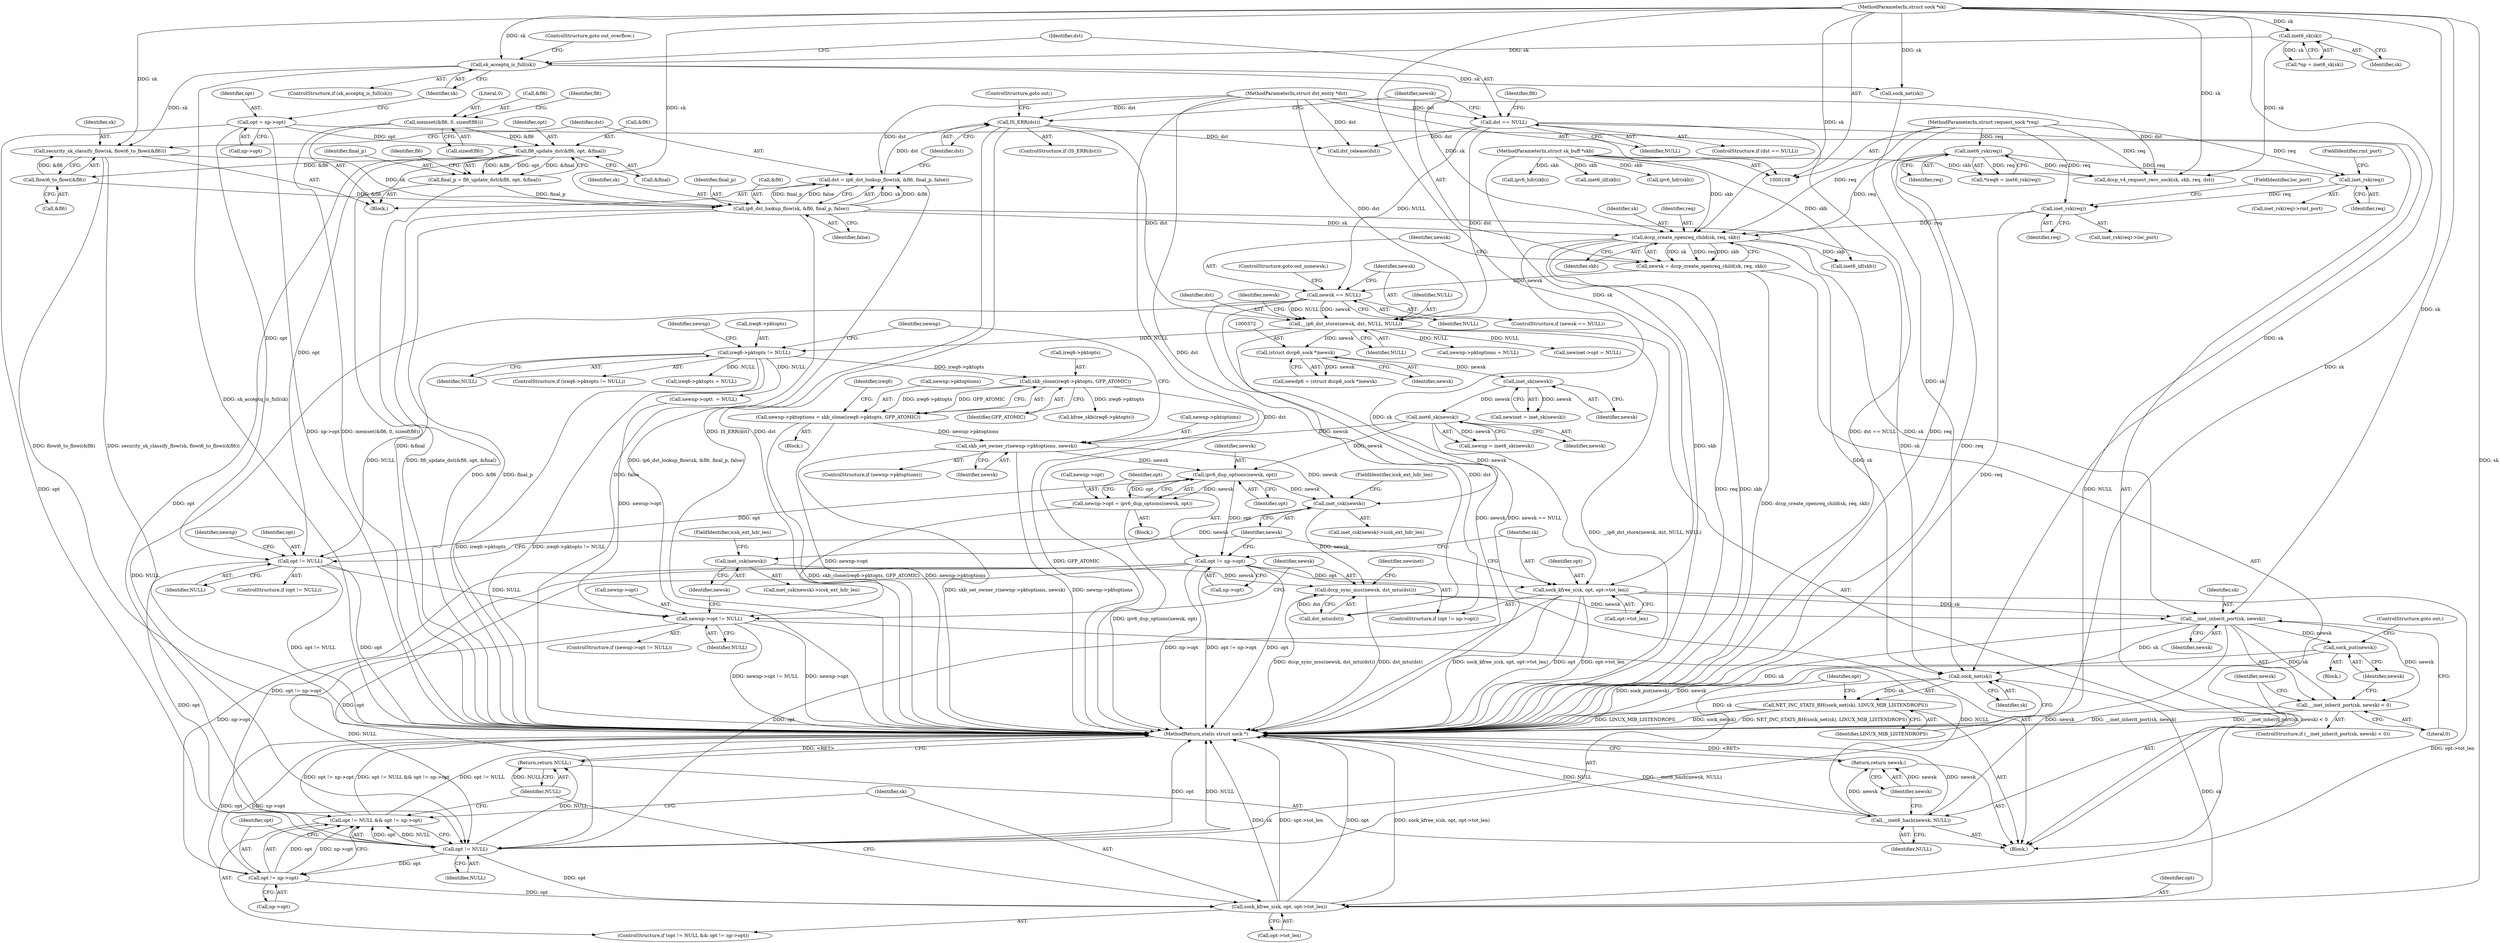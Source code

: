 digraph "0_linux_f6d8bd051c391c1c0458a30b2a7abcd939329259_1@pointer" {
"1000512" [label="(Call,ipv6_dup_options(newsk, opt))"];
"1000388" [label="(Call,inet6_sk(newsk))"];
"1000376" [label="(Call,inet_sk(newsk))"];
"1000371" [label="(Call,(struct dccp6_sock *)newsk)"];
"1000350" [label="(Call,__ip6_dst_store(newsk, dst, NULL, NULL))"];
"1000346" [label="(Call,newsk == NULL)"];
"1000339" [label="(Call,newsk = dccp_create_openreq_child(sk, req, skb))"];
"1000341" [label="(Call,dccp_create_openreq_child(sk, req, skb))"];
"1000251" [label="(Call,sk_acceptq_is_full(sk))"];
"1000123" [label="(Call,inet6_sk(sk))"];
"1000109" [label="(MethodParameterIn,struct sock *sk)"];
"1000329" [label="(Call,ip6_dst_lookup_flow(sk, &fl6, final_p, false))"];
"1000322" [label="(Call,security_sk_classify_flow(sk, flowi6_to_flowi(&fl6)))"];
"1000324" [label="(Call,flowi6_to_flowi(&fl6))"];
"1000284" [label="(Call,fl6_update_dst(&fl6, opt, &final))"];
"1000262" [label="(Call,memset(&fl6, 0, sizeof(fl6)))"];
"1000245" [label="(Call,opt = np->opt)"];
"1000282" [label="(Call,final_p = fl6_update_dst(&fl6, opt, &final))"];
"1000117" [label="(Call,inet6_rsk(req))"];
"1000111" [label="(MethodParameterIn,struct request_sock *req)"];
"1000319" [label="(Call,inet_rsk(req))"];
"1000311" [label="(Call,inet_rsk(req))"];
"1000110" [label="(MethodParameterIn,struct sk_buff *skb)"];
"1000255" [label="(Call,dst == NULL)"];
"1000112" [label="(MethodParameterIn,struct dst_entry *dst)"];
"1000336" [label="(Call,IS_ERR(dst))"];
"1000327" [label="(Call,dst = ip6_dst_lookup_flow(sk, &fl6, final_p, false))"];
"1000479" [label="(Call,skb_set_owner_r(newnp->pktoptions, newsk))"];
"1000457" [label="(Call,newnp->pktoptions = skb_clone(ireq6->pktopts, GFP_ATOMIC))"];
"1000461" [label="(Call,skb_clone(ireq6->pktopts, GFP_ATOMIC))"];
"1000451" [label="(Call,ireq6->pktopts != NULL)"];
"1000504" [label="(Call,opt != NULL)"];
"1000508" [label="(Call,newnp->opt = ipv6_dup_options(newsk, opt))"];
"1000534" [label="(Call,newnp->opt != NULL)"];
"1000583" [label="(Call,__inet6_hash(newsk, NULL))"];
"1000586" [label="(Return,return newsk;)"];
"1000603" [label="(Call,opt != NULL)"];
"1000602" [label="(Call,opt != NULL && opt != np->opt)"];
"1000606" [label="(Call,opt != np->opt)"];
"1000611" [label="(Call,sock_kfree_s(sk, opt, opt->tot_len))"];
"1000617" [label="(Return,return NULL;)"];
"1000516" [label="(Call,opt != np->opt)"];
"1000521" [label="(Call,sock_kfree_s(sk, opt, opt->tot_len))"];
"1000575" [label="(Call,__inet_inherit_port(sk, newsk))"];
"1000574" [label="(Call,__inet_inherit_port(sk, newsk) < 0)"];
"1000580" [label="(Call,sock_put(newsk))"];
"1000598" [label="(Call,sock_net(sk))"];
"1000597" [label="(Call,NET_INC_STATS_BH(sock_net(sk), LINUX_MIB_LISTENDROPS))"];
"1000529" [label="(Call,inet_csk(newsk))"];
"1000541" [label="(Call,inet_csk(newsk))"];
"1000555" [label="(Call,dccp_sync_mss(newsk, dst_mtu(dst)))"];
"1000335" [label="(ControlStructure,if (IS_ERR(dst)))"];
"1000528" [label="(Call,inet_csk(newsk)->icsk_ext_hdr_len)"];
"1000504" [label="(Call,opt != NULL)"];
"1000257" [label="(Identifier,NULL)"];
"1000284" [label="(Call,fl6_update_dst(&fl6, opt, &final))"];
"1000581" [label="(Identifier,newsk)"];
"1000343" [label="(Identifier,req)"];
"1000612" [label="(Identifier,sk)"];
"1000517" [label="(Identifier,opt)"];
"1000533" [label="(ControlStructure,if (newnp->opt != NULL))"];
"1000514" [label="(Identifier,opt)"];
"1000255" [label="(Call,dst == NULL)"];
"1000597" [label="(Call,NET_INC_STATS_BH(sock_net(sk), LINUX_MIB_LISTENDROPS))"];
"1000323" [label="(Identifier,sk)"];
"1000510" [label="(Identifier,newnp)"];
"1000337" [label="(Identifier,dst)"];
"1000600" [label="(Identifier,LINUX_MIB_LISTENDROPS)"];
"1000347" [label="(Identifier,newsk)"];
"1000265" [label="(Literal,0)"];
"1000373" [label="(Identifier,newsk)"];
"1000350" [label="(Call,__ip6_dst_store(newsk, dst, NULL, NULL))"];
"1000523" [label="(Identifier,opt)"];
"1000319" [label="(Call,inet_rsk(req))"];
"1000507" [label="(Block,)"];
"1000340" [label="(Identifier,newsk)"];
"1000263" [label="(Call,&fl6)"];
"1000256" [label="(Identifier,dst)"];
"1000445" [label="(Call,newnp->pktoptions = NULL)"];
"1000619" [label="(MethodReturn,static struct sock *)"];
"1000613" [label="(Identifier,opt)"];
"1000451" [label="(Call,ireq6->pktopts != NULL)"];
"1000121" [label="(Call,*np = inet6_sk(sk))"];
"1000479" [label="(Call,skb_set_owner_r(newnp->pktoptions, newsk))"];
"1000266" [label="(Call,sizeof(fl6))"];
"1000603" [label="(Call,opt != NULL)"];
"1000313" [label="(FieldIdentifier,rmt_port)"];
"1000369" [label="(Call,newdp6 = (struct dccp6_sock *)newsk)"];
"1000429" [label="(Call,newinet->opt = NULL)"];
"1000285" [label="(Call,&fl6)"];
"1000139" [label="(Call,dccp_v4_request_recv_sock(sk, skb, req, dst))"];
"1000542" [label="(Identifier,newsk)"];
"1000524" [label="(Call,opt->tot_len)"];
"1000521" [label="(Call,sock_kfree_s(sk, opt, opt->tot_len))"];
"1000574" [label="(Call,__inet_inherit_port(sk, newsk) < 0)"];
"1000577" [label="(Identifier,newsk)"];
"1000543" [label="(FieldIdentifier,icsk_ext_hdr_len)"];
"1000388" [label="(Call,inet6_sk(newsk))"];
"1000227" [label="(Call,inet6_iif(skb))"];
"1000311" [label="(Call,inet_rsk(req))"];
"1000590" [label="(Call,sock_net(sk))"];
"1000461" [label="(Call,skb_clone(ireq6->pktopts, GFP_ATOMIC))"];
"1000555" [label="(Call,dccp_sync_mss(newsk, dst_mtu(dst)))"];
"1000258" [label="(Block,)"];
"1000270" [label="(Identifier,fl6)"];
"1000251" [label="(Call,sk_acceptq_is_full(sk))"];
"1000583" [label="(Call,__inet6_hash(newsk, NULL))"];
"1000328" [label="(Identifier,dst)"];
"1000354" [label="(Identifier,NULL)"];
"1000376" [label="(Call,inet_sk(newsk))"];
"1000336" [label="(Call,IS_ERR(dst))"];
"1000617" [label="(Return,return NULL;)"];
"1000293" [label="(Identifier,fl6)"];
"1000334" [label="(Identifier,false)"];
"1000601" [label="(ControlStructure,if (opt != NULL && opt != np->opt))"];
"1000584" [label="(Identifier,newsk)"];
"1000486" [label="(Identifier,newnp)"];
"1000456" [label="(Block,)"];
"1000346" [label="(Call,newsk == NULL)"];
"1000606" [label="(Call,opt != np->opt)"];
"1000522" [label="(Identifier,sk)"];
"1000540" [label="(Call,inet_csk(newsk)->icsk_ext_hdr_len)"];
"1000345" [label="(ControlStructure,if (newsk == NULL))"];
"1000333" [label="(Identifier,final_p)"];
"1000579" [label="(Block,)"];
"1000124" [label="(Identifier,sk)"];
"1000541" [label="(Call,inet_csk(newsk))"];
"1000459" [label="(Identifier,newnp)"];
"1000264" [label="(Identifier,fl6)"];
"1000325" [label="(Call,&fl6)"];
"1000531" [label="(FieldIdentifier,icsk_ext_hdr_len)"];
"1000582" [label="(ControlStructure,goto out;)"];
"1000320" [label="(Identifier,req)"];
"1000283" [label="(Identifier,final_p)"];
"1000352" [label="(Identifier,dst)"];
"1000338" [label="(ControlStructure,goto out;)"];
"1000331" [label="(Call,&fl6)"];
"1000329" [label="(Call,ip6_dst_lookup_flow(sk, &fl6, final_p, false))"];
"1000594" [label="(Call,dst_release(dst))"];
"1000605" [label="(Identifier,NULL)"];
"1000585" [label="(Identifier,NULL)"];
"1000247" [label="(Call,np->opt)"];
"1000327" [label="(Call,dst = ip6_dst_lookup_flow(sk, &fl6, final_p, false))"];
"1000246" [label="(Identifier,opt)"];
"1000493" [label="(Call,inet6_iif(skb))"];
"1000538" [label="(Identifier,NULL)"];
"1000253" [label="(ControlStructure,goto out_overflow;)"];
"1000234" [label="(Call,ipv6_hdr(skb))"];
"1000599" [label="(Identifier,sk)"];
"1000614" [label="(Call,opt->tot_len)"];
"1000342" [label="(Identifier,sk)"];
"1000534" [label="(Call,newnp->opt != NULL)"];
"1000475" [label="(ControlStructure,if (newnp->pktoptions))"];
"1000468" [label="(Identifier,ireq6)"];
"1000611" [label="(Call,sock_kfree_s(sk, opt, opt->tot_len))"];
"1000351" [label="(Identifier,newsk)"];
"1000339" [label="(Call,newsk = dccp_create_openreq_child(sk, req, skb))"];
"1000557" [label="(Call,dst_mtu(dst))"];
"1000513" [label="(Identifier,newsk)"];
"1000250" [label="(ControlStructure,if (sk_acceptq_is_full(sk)))"];
"1000310" [label="(Call,inet_rsk(req)->rmt_port)"];
"1000580" [label="(Call,sock_put(newsk))"];
"1000312" [label="(Identifier,req)"];
"1000330" [label="(Identifier,sk)"];
"1000530" [label="(Identifier,newsk)"];
"1000109" [label="(MethodParameterIn,struct sock *sk)"];
"1000110" [label="(MethodParameterIn,struct sk_buff *skb)"];
"1000607" [label="(Identifier,opt)"];
"1000113" [label="(Block,)"];
"1000117" [label="(Call,inet6_rsk(req))"];
"1000288" [label="(Call,&final)"];
"1000578" [label="(Literal,0)"];
"1000508" [label="(Call,newnp->opt = ipv6_dup_options(newsk, opt))"];
"1000374" [label="(Call,newinet = inet_sk(newsk))"];
"1000318" [label="(Call,inet_rsk(req)->loc_port)"];
"1000484" [label="(Call,newnp->opt\t  = NULL)"];
"1000341" [label="(Call,dccp_create_openreq_child(sk, req, skb))"];
"1000455" [label="(Identifier,NULL)"];
"1000561" [label="(Identifier,newinet)"];
"1000115" [label="(Call,*ireq6 = inet6_rsk(req))"];
"1000450" [label="(ControlStructure,if (ireq6->pktopts != NULL))"];
"1000321" [label="(FieldIdentifier,loc_port)"];
"1000598" [label="(Call,sock_net(sk))"];
"1000282" [label="(Call,final_p = fl6_update_dst(&fl6, opt, &final))"];
"1000458" [label="(Call,newnp->pktoptions)"];
"1000349" [label="(ControlStructure,goto out_nonewsk;)"];
"1000575" [label="(Call,__inet_inherit_port(sk, newsk))"];
"1000587" [label="(Identifier,newsk)"];
"1000322" [label="(Call,security_sk_classify_flow(sk, flowi6_to_flowi(&fl6)))"];
"1000576" [label="(Identifier,sk)"];
"1000556" [label="(Identifier,newsk)"];
"1000348" [label="(Identifier,NULL)"];
"1000535" [label="(Call,newnp->opt)"];
"1000506" [label="(Identifier,NULL)"];
"1000254" [label="(ControlStructure,if (dst == NULL))"];
"1000262" [label="(Call,memset(&fl6, 0, sizeof(fl6)))"];
"1000357" [label="(Identifier,newsk)"];
"1000618" [label="(Identifier,NULL)"];
"1000465" [label="(Identifier,GFP_ATOMIC)"];
"1000586" [label="(Return,return newsk;)"];
"1000245" [label="(Call,opt = np->opt)"];
"1000123" [label="(Call,inet6_sk(sk))"];
"1000516" [label="(Call,opt != np->opt)"];
"1000353" [label="(Identifier,NULL)"];
"1000483" [label="(Identifier,newsk)"];
"1000462" [label="(Call,ireq6->pktopts)"];
"1000529" [label="(Call,inet_csk(newsk))"];
"1000112" [label="(MethodParameterIn,struct dst_entry *dst)"];
"1000503" [label="(ControlStructure,if (opt != NULL))"];
"1000287" [label="(Identifier,opt)"];
"1000505" [label="(Identifier,opt)"];
"1000457" [label="(Call,newnp->pktoptions = skb_clone(ireq6->pktopts, GFP_ATOMIC))"];
"1000512" [label="(Call,ipv6_dup_options(newsk, opt))"];
"1000470" [label="(Call,ireq6->pktopts = NULL)"];
"1000371" [label="(Call,(struct dccp6_sock *)newsk)"];
"1000602" [label="(Call,opt != NULL && opt != np->opt)"];
"1000389" [label="(Identifier,newsk)"];
"1000344" [label="(Identifier,skb)"];
"1000377" [label="(Identifier,newsk)"];
"1000466" [label="(Call,kfree_skb(ireq6->pktopts))"];
"1000573" [label="(ControlStructure,if (__inet_inherit_port(sk, newsk) < 0))"];
"1000386" [label="(Call,newnp = inet6_sk(newsk))"];
"1000252" [label="(Identifier,sk)"];
"1000324" [label="(Call,flowi6_to_flowi(&fl6))"];
"1000452" [label="(Call,ireq6->pktopts)"];
"1000509" [label="(Call,newnp->opt)"];
"1000480" [label="(Call,newnp->pktoptions)"];
"1000518" [label="(Call,np->opt)"];
"1000604" [label="(Identifier,opt)"];
"1000515" [label="(ControlStructure,if (opt != np->opt))"];
"1000111" [label="(MethodParameterIn,struct request_sock *req)"];
"1000500" [label="(Call,ipv6_hdr(skb))"];
"1000118" [label="(Identifier,req)"];
"1000608" [label="(Call,np->opt)"];
"1000512" -> "1000508"  [label="AST: "];
"1000512" -> "1000514"  [label="CFG: "];
"1000513" -> "1000512"  [label="AST: "];
"1000514" -> "1000512"  [label="AST: "];
"1000508" -> "1000512"  [label="CFG: "];
"1000512" -> "1000508"  [label="DDG: newsk"];
"1000512" -> "1000508"  [label="DDG: opt"];
"1000388" -> "1000512"  [label="DDG: newsk"];
"1000479" -> "1000512"  [label="DDG: newsk"];
"1000504" -> "1000512"  [label="DDG: opt"];
"1000512" -> "1000516"  [label="DDG: opt"];
"1000512" -> "1000529"  [label="DDG: newsk"];
"1000388" -> "1000386"  [label="AST: "];
"1000388" -> "1000389"  [label="CFG: "];
"1000389" -> "1000388"  [label="AST: "];
"1000386" -> "1000388"  [label="CFG: "];
"1000388" -> "1000386"  [label="DDG: newsk"];
"1000376" -> "1000388"  [label="DDG: newsk"];
"1000388" -> "1000479"  [label="DDG: newsk"];
"1000388" -> "1000529"  [label="DDG: newsk"];
"1000376" -> "1000374"  [label="AST: "];
"1000376" -> "1000377"  [label="CFG: "];
"1000377" -> "1000376"  [label="AST: "];
"1000374" -> "1000376"  [label="CFG: "];
"1000376" -> "1000374"  [label="DDG: newsk"];
"1000371" -> "1000376"  [label="DDG: newsk"];
"1000371" -> "1000369"  [label="AST: "];
"1000371" -> "1000373"  [label="CFG: "];
"1000372" -> "1000371"  [label="AST: "];
"1000373" -> "1000371"  [label="AST: "];
"1000369" -> "1000371"  [label="CFG: "];
"1000371" -> "1000369"  [label="DDG: newsk"];
"1000350" -> "1000371"  [label="DDG: newsk"];
"1000350" -> "1000113"  [label="AST: "];
"1000350" -> "1000354"  [label="CFG: "];
"1000351" -> "1000350"  [label="AST: "];
"1000352" -> "1000350"  [label="AST: "];
"1000353" -> "1000350"  [label="AST: "];
"1000354" -> "1000350"  [label="AST: "];
"1000357" -> "1000350"  [label="CFG: "];
"1000350" -> "1000619"  [label="DDG: __ip6_dst_store(newsk, dst, NULL, NULL)"];
"1000346" -> "1000350"  [label="DDG: newsk"];
"1000346" -> "1000350"  [label="DDG: NULL"];
"1000255" -> "1000350"  [label="DDG: dst"];
"1000336" -> "1000350"  [label="DDG: dst"];
"1000112" -> "1000350"  [label="DDG: dst"];
"1000350" -> "1000429"  [label="DDG: NULL"];
"1000350" -> "1000445"  [label="DDG: NULL"];
"1000350" -> "1000451"  [label="DDG: NULL"];
"1000350" -> "1000557"  [label="DDG: dst"];
"1000346" -> "1000345"  [label="AST: "];
"1000346" -> "1000348"  [label="CFG: "];
"1000347" -> "1000346"  [label="AST: "];
"1000348" -> "1000346"  [label="AST: "];
"1000349" -> "1000346"  [label="CFG: "];
"1000351" -> "1000346"  [label="CFG: "];
"1000346" -> "1000619"  [label="DDG: newsk"];
"1000346" -> "1000619"  [label="DDG: newsk == NULL"];
"1000339" -> "1000346"  [label="DDG: newsk"];
"1000255" -> "1000346"  [label="DDG: NULL"];
"1000346" -> "1000603"  [label="DDG: NULL"];
"1000339" -> "1000113"  [label="AST: "];
"1000339" -> "1000341"  [label="CFG: "];
"1000340" -> "1000339"  [label="AST: "];
"1000341" -> "1000339"  [label="AST: "];
"1000347" -> "1000339"  [label="CFG: "];
"1000339" -> "1000619"  [label="DDG: dccp_create_openreq_child(sk, req, skb)"];
"1000341" -> "1000339"  [label="DDG: sk"];
"1000341" -> "1000339"  [label="DDG: req"];
"1000341" -> "1000339"  [label="DDG: skb"];
"1000341" -> "1000344"  [label="CFG: "];
"1000342" -> "1000341"  [label="AST: "];
"1000343" -> "1000341"  [label="AST: "];
"1000344" -> "1000341"  [label="AST: "];
"1000341" -> "1000619"  [label="DDG: skb"];
"1000341" -> "1000619"  [label="DDG: req"];
"1000251" -> "1000341"  [label="DDG: sk"];
"1000329" -> "1000341"  [label="DDG: sk"];
"1000109" -> "1000341"  [label="DDG: sk"];
"1000117" -> "1000341"  [label="DDG: req"];
"1000319" -> "1000341"  [label="DDG: req"];
"1000111" -> "1000341"  [label="DDG: req"];
"1000110" -> "1000341"  [label="DDG: skb"];
"1000341" -> "1000493"  [label="DDG: skb"];
"1000341" -> "1000521"  [label="DDG: sk"];
"1000341" -> "1000575"  [label="DDG: sk"];
"1000341" -> "1000598"  [label="DDG: sk"];
"1000251" -> "1000250"  [label="AST: "];
"1000251" -> "1000252"  [label="CFG: "];
"1000252" -> "1000251"  [label="AST: "];
"1000253" -> "1000251"  [label="CFG: "];
"1000256" -> "1000251"  [label="CFG: "];
"1000251" -> "1000619"  [label="DDG: sk_acceptq_is_full(sk)"];
"1000123" -> "1000251"  [label="DDG: sk"];
"1000109" -> "1000251"  [label="DDG: sk"];
"1000251" -> "1000322"  [label="DDG: sk"];
"1000251" -> "1000590"  [label="DDG: sk"];
"1000123" -> "1000121"  [label="AST: "];
"1000123" -> "1000124"  [label="CFG: "];
"1000124" -> "1000123"  [label="AST: "];
"1000121" -> "1000123"  [label="CFG: "];
"1000123" -> "1000121"  [label="DDG: sk"];
"1000109" -> "1000123"  [label="DDG: sk"];
"1000123" -> "1000139"  [label="DDG: sk"];
"1000109" -> "1000108"  [label="AST: "];
"1000109" -> "1000619"  [label="DDG: sk"];
"1000109" -> "1000139"  [label="DDG: sk"];
"1000109" -> "1000322"  [label="DDG: sk"];
"1000109" -> "1000329"  [label="DDG: sk"];
"1000109" -> "1000521"  [label="DDG: sk"];
"1000109" -> "1000575"  [label="DDG: sk"];
"1000109" -> "1000590"  [label="DDG: sk"];
"1000109" -> "1000598"  [label="DDG: sk"];
"1000109" -> "1000611"  [label="DDG: sk"];
"1000329" -> "1000327"  [label="AST: "];
"1000329" -> "1000334"  [label="CFG: "];
"1000330" -> "1000329"  [label="AST: "];
"1000331" -> "1000329"  [label="AST: "];
"1000333" -> "1000329"  [label="AST: "];
"1000334" -> "1000329"  [label="AST: "];
"1000327" -> "1000329"  [label="CFG: "];
"1000329" -> "1000619"  [label="DDG: false"];
"1000329" -> "1000619"  [label="DDG: &fl6"];
"1000329" -> "1000619"  [label="DDG: final_p"];
"1000329" -> "1000327"  [label="DDG: sk"];
"1000329" -> "1000327"  [label="DDG: &fl6"];
"1000329" -> "1000327"  [label="DDG: final_p"];
"1000329" -> "1000327"  [label="DDG: false"];
"1000322" -> "1000329"  [label="DDG: sk"];
"1000324" -> "1000329"  [label="DDG: &fl6"];
"1000282" -> "1000329"  [label="DDG: final_p"];
"1000329" -> "1000598"  [label="DDG: sk"];
"1000322" -> "1000258"  [label="AST: "];
"1000322" -> "1000324"  [label="CFG: "];
"1000323" -> "1000322"  [label="AST: "];
"1000324" -> "1000322"  [label="AST: "];
"1000328" -> "1000322"  [label="CFG: "];
"1000322" -> "1000619"  [label="DDG: flowi6_to_flowi(&fl6)"];
"1000322" -> "1000619"  [label="DDG: security_sk_classify_flow(sk, flowi6_to_flowi(&fl6))"];
"1000324" -> "1000322"  [label="DDG: &fl6"];
"1000324" -> "1000325"  [label="CFG: "];
"1000325" -> "1000324"  [label="AST: "];
"1000284" -> "1000324"  [label="DDG: &fl6"];
"1000284" -> "1000282"  [label="AST: "];
"1000284" -> "1000288"  [label="CFG: "];
"1000285" -> "1000284"  [label="AST: "];
"1000287" -> "1000284"  [label="AST: "];
"1000288" -> "1000284"  [label="AST: "];
"1000282" -> "1000284"  [label="CFG: "];
"1000284" -> "1000619"  [label="DDG: &final"];
"1000284" -> "1000282"  [label="DDG: &fl6"];
"1000284" -> "1000282"  [label="DDG: opt"];
"1000284" -> "1000282"  [label="DDG: &final"];
"1000262" -> "1000284"  [label="DDG: &fl6"];
"1000245" -> "1000284"  [label="DDG: opt"];
"1000284" -> "1000504"  [label="DDG: opt"];
"1000284" -> "1000603"  [label="DDG: opt"];
"1000262" -> "1000258"  [label="AST: "];
"1000262" -> "1000266"  [label="CFG: "];
"1000263" -> "1000262"  [label="AST: "];
"1000265" -> "1000262"  [label="AST: "];
"1000266" -> "1000262"  [label="AST: "];
"1000270" -> "1000262"  [label="CFG: "];
"1000262" -> "1000619"  [label="DDG: memset(&fl6, 0, sizeof(fl6))"];
"1000245" -> "1000113"  [label="AST: "];
"1000245" -> "1000247"  [label="CFG: "];
"1000246" -> "1000245"  [label="AST: "];
"1000247" -> "1000245"  [label="AST: "];
"1000252" -> "1000245"  [label="CFG: "];
"1000245" -> "1000619"  [label="DDG: np->opt"];
"1000245" -> "1000504"  [label="DDG: opt"];
"1000245" -> "1000603"  [label="DDG: opt"];
"1000282" -> "1000258"  [label="AST: "];
"1000283" -> "1000282"  [label="AST: "];
"1000293" -> "1000282"  [label="CFG: "];
"1000282" -> "1000619"  [label="DDG: fl6_update_dst(&fl6, opt, &final)"];
"1000117" -> "1000115"  [label="AST: "];
"1000117" -> "1000118"  [label="CFG: "];
"1000118" -> "1000117"  [label="AST: "];
"1000115" -> "1000117"  [label="CFG: "];
"1000117" -> "1000619"  [label="DDG: req"];
"1000117" -> "1000115"  [label="DDG: req"];
"1000111" -> "1000117"  [label="DDG: req"];
"1000117" -> "1000139"  [label="DDG: req"];
"1000117" -> "1000311"  [label="DDG: req"];
"1000111" -> "1000108"  [label="AST: "];
"1000111" -> "1000619"  [label="DDG: req"];
"1000111" -> "1000139"  [label="DDG: req"];
"1000111" -> "1000311"  [label="DDG: req"];
"1000111" -> "1000319"  [label="DDG: req"];
"1000319" -> "1000318"  [label="AST: "];
"1000319" -> "1000320"  [label="CFG: "];
"1000320" -> "1000319"  [label="AST: "];
"1000321" -> "1000319"  [label="CFG: "];
"1000319" -> "1000619"  [label="DDG: req"];
"1000311" -> "1000319"  [label="DDG: req"];
"1000311" -> "1000310"  [label="AST: "];
"1000311" -> "1000312"  [label="CFG: "];
"1000312" -> "1000311"  [label="AST: "];
"1000313" -> "1000311"  [label="CFG: "];
"1000110" -> "1000108"  [label="AST: "];
"1000110" -> "1000619"  [label="DDG: skb"];
"1000110" -> "1000139"  [label="DDG: skb"];
"1000110" -> "1000227"  [label="DDG: skb"];
"1000110" -> "1000234"  [label="DDG: skb"];
"1000110" -> "1000493"  [label="DDG: skb"];
"1000110" -> "1000500"  [label="DDG: skb"];
"1000255" -> "1000254"  [label="AST: "];
"1000255" -> "1000257"  [label="CFG: "];
"1000256" -> "1000255"  [label="AST: "];
"1000257" -> "1000255"  [label="AST: "];
"1000264" -> "1000255"  [label="CFG: "];
"1000340" -> "1000255"  [label="CFG: "];
"1000255" -> "1000619"  [label="DDG: dst == NULL"];
"1000112" -> "1000255"  [label="DDG: dst"];
"1000255" -> "1000594"  [label="DDG: dst"];
"1000255" -> "1000603"  [label="DDG: NULL"];
"1000112" -> "1000108"  [label="AST: "];
"1000112" -> "1000619"  [label="DDG: dst"];
"1000112" -> "1000139"  [label="DDG: dst"];
"1000112" -> "1000327"  [label="DDG: dst"];
"1000112" -> "1000336"  [label="DDG: dst"];
"1000112" -> "1000557"  [label="DDG: dst"];
"1000112" -> "1000594"  [label="DDG: dst"];
"1000336" -> "1000335"  [label="AST: "];
"1000336" -> "1000337"  [label="CFG: "];
"1000337" -> "1000336"  [label="AST: "];
"1000338" -> "1000336"  [label="CFG: "];
"1000340" -> "1000336"  [label="CFG: "];
"1000336" -> "1000619"  [label="DDG: IS_ERR(dst)"];
"1000336" -> "1000619"  [label="DDG: dst"];
"1000327" -> "1000336"  [label="DDG: dst"];
"1000336" -> "1000594"  [label="DDG: dst"];
"1000327" -> "1000258"  [label="AST: "];
"1000328" -> "1000327"  [label="AST: "];
"1000337" -> "1000327"  [label="CFG: "];
"1000327" -> "1000619"  [label="DDG: ip6_dst_lookup_flow(sk, &fl6, final_p, false)"];
"1000479" -> "1000475"  [label="AST: "];
"1000479" -> "1000483"  [label="CFG: "];
"1000480" -> "1000479"  [label="AST: "];
"1000483" -> "1000479"  [label="AST: "];
"1000486" -> "1000479"  [label="CFG: "];
"1000479" -> "1000619"  [label="DDG: skb_set_owner_r(newnp->pktoptions, newsk)"];
"1000479" -> "1000619"  [label="DDG: newnp->pktoptions"];
"1000457" -> "1000479"  [label="DDG: newnp->pktoptions"];
"1000479" -> "1000529"  [label="DDG: newsk"];
"1000457" -> "1000456"  [label="AST: "];
"1000457" -> "1000461"  [label="CFG: "];
"1000458" -> "1000457"  [label="AST: "];
"1000461" -> "1000457"  [label="AST: "];
"1000468" -> "1000457"  [label="CFG: "];
"1000457" -> "1000619"  [label="DDG: skb_clone(ireq6->pktopts, GFP_ATOMIC)"];
"1000457" -> "1000619"  [label="DDG: newnp->pktoptions"];
"1000461" -> "1000457"  [label="DDG: ireq6->pktopts"];
"1000461" -> "1000457"  [label="DDG: GFP_ATOMIC"];
"1000461" -> "1000465"  [label="CFG: "];
"1000462" -> "1000461"  [label="AST: "];
"1000465" -> "1000461"  [label="AST: "];
"1000461" -> "1000619"  [label="DDG: GFP_ATOMIC"];
"1000451" -> "1000461"  [label="DDG: ireq6->pktopts"];
"1000461" -> "1000466"  [label="DDG: ireq6->pktopts"];
"1000451" -> "1000450"  [label="AST: "];
"1000451" -> "1000455"  [label="CFG: "];
"1000452" -> "1000451"  [label="AST: "];
"1000455" -> "1000451"  [label="AST: "];
"1000459" -> "1000451"  [label="CFG: "];
"1000486" -> "1000451"  [label="CFG: "];
"1000451" -> "1000619"  [label="DDG: ireq6->pktopts"];
"1000451" -> "1000619"  [label="DDG: ireq6->pktopts != NULL"];
"1000451" -> "1000470"  [label="DDG: NULL"];
"1000451" -> "1000484"  [label="DDG: NULL"];
"1000451" -> "1000504"  [label="DDG: NULL"];
"1000504" -> "1000503"  [label="AST: "];
"1000504" -> "1000506"  [label="CFG: "];
"1000505" -> "1000504"  [label="AST: "];
"1000506" -> "1000504"  [label="AST: "];
"1000510" -> "1000504"  [label="CFG: "];
"1000530" -> "1000504"  [label="CFG: "];
"1000504" -> "1000619"  [label="DDG: opt"];
"1000504" -> "1000619"  [label="DDG: opt != NULL"];
"1000504" -> "1000534"  [label="DDG: NULL"];
"1000504" -> "1000603"  [label="DDG: opt"];
"1000508" -> "1000507"  [label="AST: "];
"1000509" -> "1000508"  [label="AST: "];
"1000517" -> "1000508"  [label="CFG: "];
"1000508" -> "1000619"  [label="DDG: ipv6_dup_options(newsk, opt)"];
"1000508" -> "1000534"  [label="DDG: newnp->opt"];
"1000534" -> "1000533"  [label="AST: "];
"1000534" -> "1000538"  [label="CFG: "];
"1000535" -> "1000534"  [label="AST: "];
"1000538" -> "1000534"  [label="AST: "];
"1000542" -> "1000534"  [label="CFG: "];
"1000556" -> "1000534"  [label="CFG: "];
"1000534" -> "1000619"  [label="DDG: newnp->opt != NULL"];
"1000534" -> "1000619"  [label="DDG: newnp->opt"];
"1000484" -> "1000534"  [label="DDG: newnp->opt"];
"1000534" -> "1000583"  [label="DDG: NULL"];
"1000534" -> "1000603"  [label="DDG: NULL"];
"1000583" -> "1000113"  [label="AST: "];
"1000583" -> "1000585"  [label="CFG: "];
"1000584" -> "1000583"  [label="AST: "];
"1000585" -> "1000583"  [label="AST: "];
"1000587" -> "1000583"  [label="CFG: "];
"1000583" -> "1000619"  [label="DDG: __inet6_hash(newsk, NULL)"];
"1000583" -> "1000619"  [label="DDG: newsk"];
"1000583" -> "1000619"  [label="DDG: NULL"];
"1000575" -> "1000583"  [label="DDG: newsk"];
"1000583" -> "1000586"  [label="DDG: newsk"];
"1000586" -> "1000113"  [label="AST: "];
"1000586" -> "1000587"  [label="CFG: "];
"1000587" -> "1000586"  [label="AST: "];
"1000619" -> "1000586"  [label="CFG: "];
"1000586" -> "1000619"  [label="DDG: <RET>"];
"1000587" -> "1000586"  [label="DDG: newsk"];
"1000603" -> "1000602"  [label="AST: "];
"1000603" -> "1000605"  [label="CFG: "];
"1000604" -> "1000603"  [label="AST: "];
"1000605" -> "1000603"  [label="AST: "];
"1000607" -> "1000603"  [label="CFG: "];
"1000602" -> "1000603"  [label="CFG: "];
"1000603" -> "1000619"  [label="DDG: opt"];
"1000603" -> "1000619"  [label="DDG: NULL"];
"1000603" -> "1000602"  [label="DDG: opt"];
"1000603" -> "1000602"  [label="DDG: NULL"];
"1000521" -> "1000603"  [label="DDG: opt"];
"1000516" -> "1000603"  [label="DDG: opt"];
"1000603" -> "1000606"  [label="DDG: opt"];
"1000603" -> "1000611"  [label="DDG: opt"];
"1000603" -> "1000617"  [label="DDG: NULL"];
"1000602" -> "1000601"  [label="AST: "];
"1000602" -> "1000606"  [label="CFG: "];
"1000606" -> "1000602"  [label="AST: "];
"1000612" -> "1000602"  [label="CFG: "];
"1000618" -> "1000602"  [label="CFG: "];
"1000602" -> "1000619"  [label="DDG: opt != NULL && opt != np->opt"];
"1000602" -> "1000619"  [label="DDG: opt != NULL"];
"1000602" -> "1000619"  [label="DDG: opt != np->opt"];
"1000606" -> "1000602"  [label="DDG: opt"];
"1000606" -> "1000602"  [label="DDG: np->opt"];
"1000516" -> "1000602"  [label="DDG: opt != np->opt"];
"1000606" -> "1000608"  [label="CFG: "];
"1000607" -> "1000606"  [label="AST: "];
"1000608" -> "1000606"  [label="AST: "];
"1000606" -> "1000619"  [label="DDG: opt"];
"1000606" -> "1000619"  [label="DDG: np->opt"];
"1000516" -> "1000606"  [label="DDG: np->opt"];
"1000606" -> "1000611"  [label="DDG: opt"];
"1000611" -> "1000601"  [label="AST: "];
"1000611" -> "1000614"  [label="CFG: "];
"1000612" -> "1000611"  [label="AST: "];
"1000613" -> "1000611"  [label="AST: "];
"1000614" -> "1000611"  [label="AST: "];
"1000618" -> "1000611"  [label="CFG: "];
"1000611" -> "1000619"  [label="DDG: opt->tot_len"];
"1000611" -> "1000619"  [label="DDG: opt"];
"1000611" -> "1000619"  [label="DDG: sock_kfree_s(sk, opt, opt->tot_len)"];
"1000611" -> "1000619"  [label="DDG: sk"];
"1000598" -> "1000611"  [label="DDG: sk"];
"1000521" -> "1000611"  [label="DDG: opt->tot_len"];
"1000617" -> "1000113"  [label="AST: "];
"1000617" -> "1000618"  [label="CFG: "];
"1000618" -> "1000617"  [label="AST: "];
"1000619" -> "1000617"  [label="CFG: "];
"1000617" -> "1000619"  [label="DDG: <RET>"];
"1000618" -> "1000617"  [label="DDG: NULL"];
"1000516" -> "1000515"  [label="AST: "];
"1000516" -> "1000518"  [label="CFG: "];
"1000517" -> "1000516"  [label="AST: "];
"1000518" -> "1000516"  [label="AST: "];
"1000522" -> "1000516"  [label="CFG: "];
"1000530" -> "1000516"  [label="CFG: "];
"1000516" -> "1000619"  [label="DDG: np->opt"];
"1000516" -> "1000619"  [label="DDG: opt != np->opt"];
"1000516" -> "1000619"  [label="DDG: opt"];
"1000516" -> "1000521"  [label="DDG: opt"];
"1000521" -> "1000515"  [label="AST: "];
"1000521" -> "1000524"  [label="CFG: "];
"1000522" -> "1000521"  [label="AST: "];
"1000523" -> "1000521"  [label="AST: "];
"1000524" -> "1000521"  [label="AST: "];
"1000530" -> "1000521"  [label="CFG: "];
"1000521" -> "1000619"  [label="DDG: opt->tot_len"];
"1000521" -> "1000619"  [label="DDG: sock_kfree_s(sk, opt, opt->tot_len)"];
"1000521" -> "1000619"  [label="DDG: opt"];
"1000521" -> "1000575"  [label="DDG: sk"];
"1000575" -> "1000574"  [label="AST: "];
"1000575" -> "1000577"  [label="CFG: "];
"1000576" -> "1000575"  [label="AST: "];
"1000577" -> "1000575"  [label="AST: "];
"1000578" -> "1000575"  [label="CFG: "];
"1000575" -> "1000619"  [label="DDG: sk"];
"1000575" -> "1000574"  [label="DDG: sk"];
"1000575" -> "1000574"  [label="DDG: newsk"];
"1000555" -> "1000575"  [label="DDG: newsk"];
"1000575" -> "1000580"  [label="DDG: newsk"];
"1000575" -> "1000598"  [label="DDG: sk"];
"1000574" -> "1000573"  [label="AST: "];
"1000574" -> "1000578"  [label="CFG: "];
"1000578" -> "1000574"  [label="AST: "];
"1000581" -> "1000574"  [label="CFG: "];
"1000584" -> "1000574"  [label="CFG: "];
"1000574" -> "1000619"  [label="DDG: __inet_inherit_port(sk, newsk)"];
"1000574" -> "1000619"  [label="DDG: __inet_inherit_port(sk, newsk) < 0"];
"1000580" -> "1000579"  [label="AST: "];
"1000580" -> "1000581"  [label="CFG: "];
"1000581" -> "1000580"  [label="AST: "];
"1000582" -> "1000580"  [label="CFG: "];
"1000580" -> "1000619"  [label="DDG: sock_put(newsk)"];
"1000580" -> "1000619"  [label="DDG: newsk"];
"1000598" -> "1000597"  [label="AST: "];
"1000598" -> "1000599"  [label="CFG: "];
"1000599" -> "1000598"  [label="AST: "];
"1000600" -> "1000598"  [label="CFG: "];
"1000598" -> "1000619"  [label="DDG: sk"];
"1000598" -> "1000597"  [label="DDG: sk"];
"1000590" -> "1000598"  [label="DDG: sk"];
"1000597" -> "1000113"  [label="AST: "];
"1000597" -> "1000600"  [label="CFG: "];
"1000600" -> "1000597"  [label="AST: "];
"1000604" -> "1000597"  [label="CFG: "];
"1000597" -> "1000619"  [label="DDG: sock_net(sk)"];
"1000597" -> "1000619"  [label="DDG: NET_INC_STATS_BH(sock_net(sk), LINUX_MIB_LISTENDROPS)"];
"1000597" -> "1000619"  [label="DDG: LINUX_MIB_LISTENDROPS"];
"1000529" -> "1000528"  [label="AST: "];
"1000529" -> "1000530"  [label="CFG: "];
"1000530" -> "1000529"  [label="AST: "];
"1000531" -> "1000529"  [label="CFG: "];
"1000529" -> "1000541"  [label="DDG: newsk"];
"1000529" -> "1000555"  [label="DDG: newsk"];
"1000541" -> "1000540"  [label="AST: "];
"1000541" -> "1000542"  [label="CFG: "];
"1000542" -> "1000541"  [label="AST: "];
"1000543" -> "1000541"  [label="CFG: "];
"1000541" -> "1000555"  [label="DDG: newsk"];
"1000555" -> "1000113"  [label="AST: "];
"1000555" -> "1000557"  [label="CFG: "];
"1000556" -> "1000555"  [label="AST: "];
"1000557" -> "1000555"  [label="AST: "];
"1000561" -> "1000555"  [label="CFG: "];
"1000555" -> "1000619"  [label="DDG: dst_mtu(dst)"];
"1000555" -> "1000619"  [label="DDG: dccp_sync_mss(newsk, dst_mtu(dst))"];
"1000557" -> "1000555"  [label="DDG: dst"];
}
